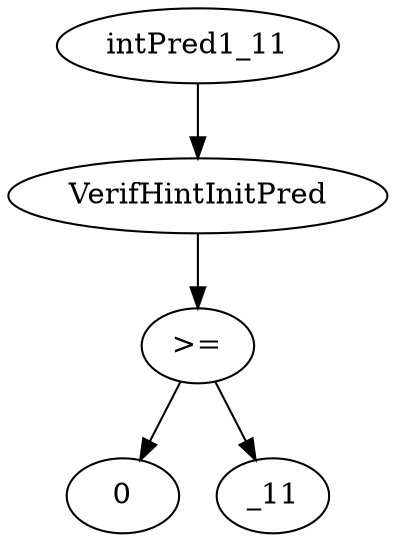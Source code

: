 digraph dag {
0 [label="intPred1_11"];
1 [label="VerifHintInitPred"];
2 [label=">="];
3 [label="0"];
4 [label="_11"];
"0" -> "1"[label=""]
"1" -> "2"[label=""]
"2" -> "4"[label=""]
"2" -> "3"[label=""]
}
